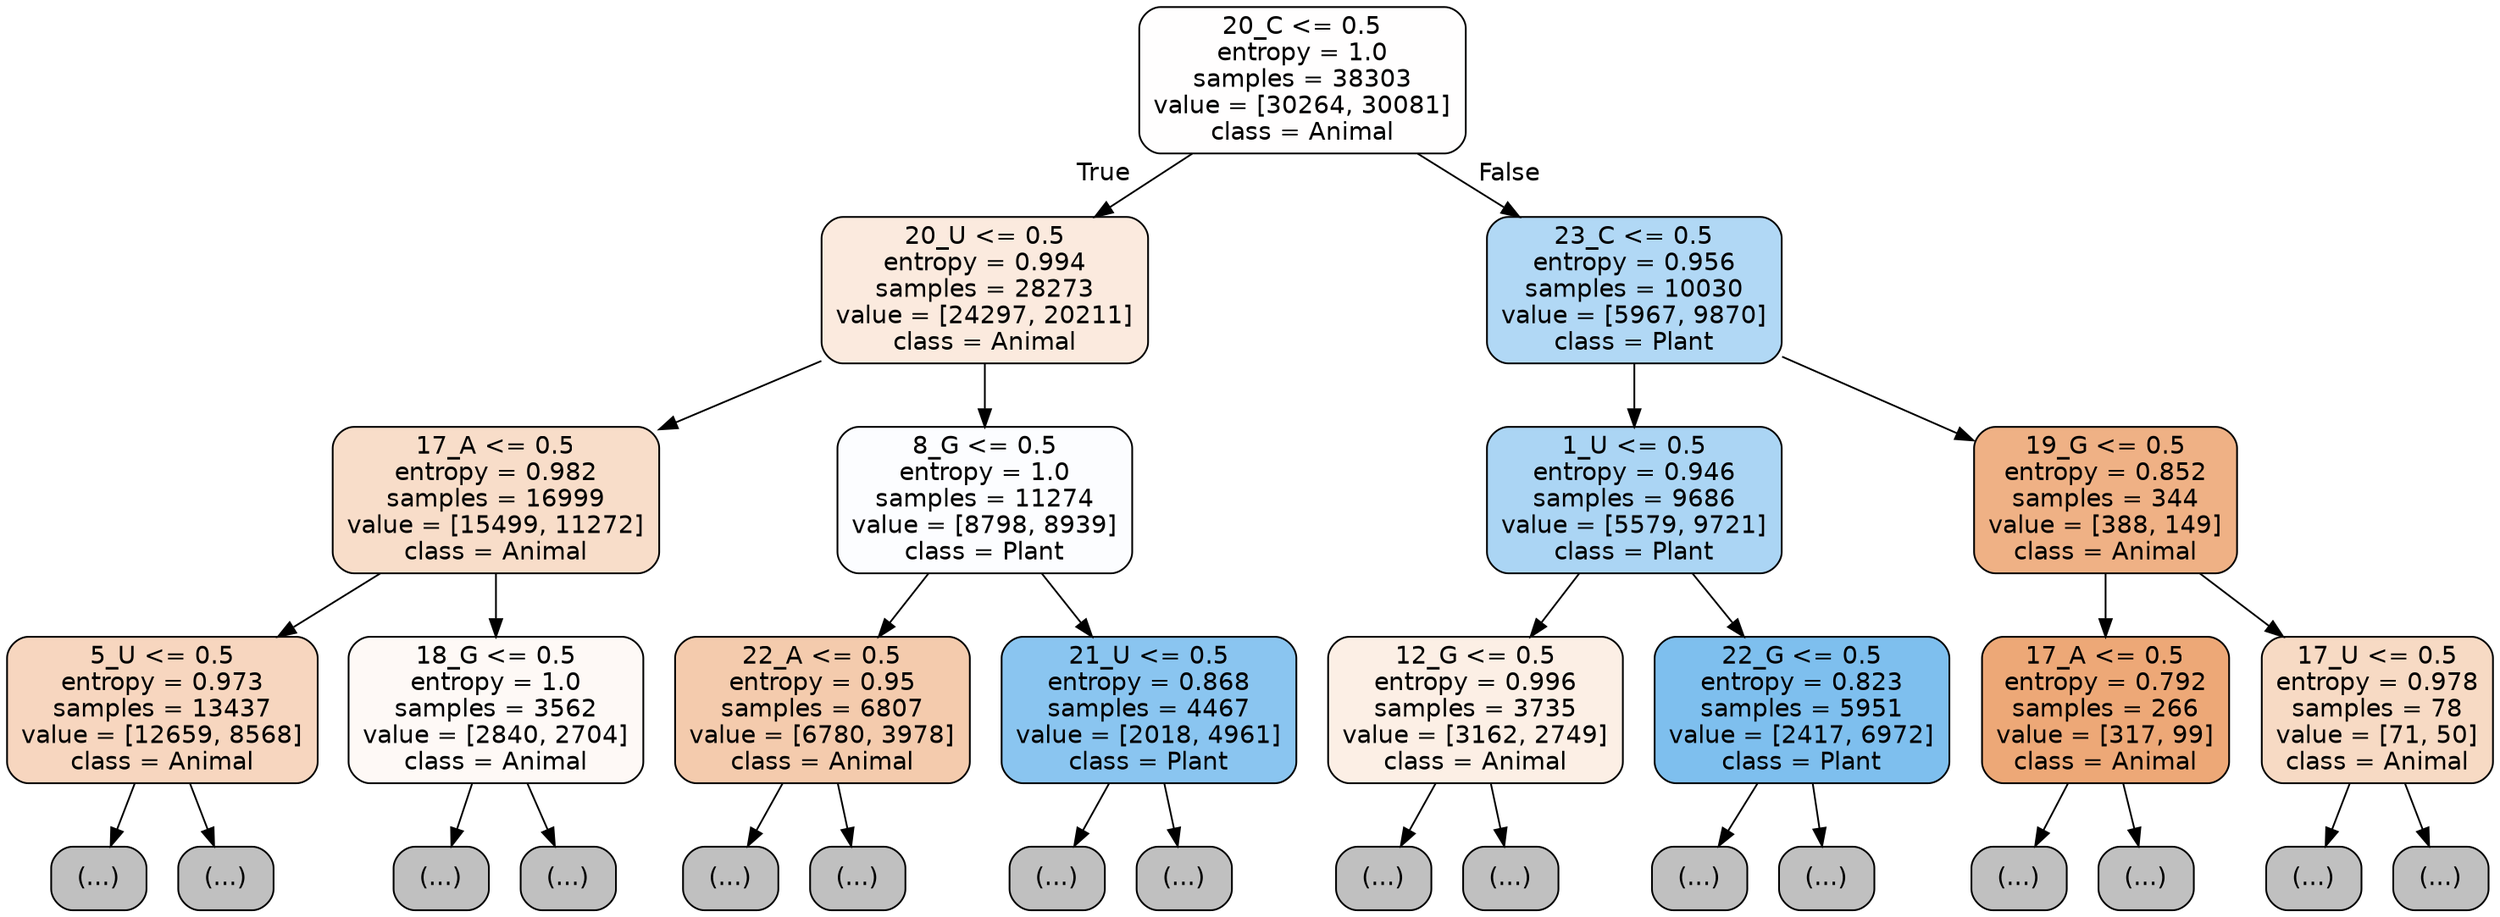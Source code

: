 digraph Tree {
node [shape=box, style="filled, rounded", color="black", fontname="helvetica"] ;
edge [fontname="helvetica"] ;
0 [label="20_C <= 0.5\nentropy = 1.0\nsamples = 38303\nvalue = [30264, 30081]\nclass = Animal", fillcolor="#fffefe"] ;
1 [label="20_U <= 0.5\nentropy = 0.994\nsamples = 28273\nvalue = [24297, 20211]\nclass = Animal", fillcolor="#fbeade"] ;
0 -> 1 [labeldistance=2.5, labelangle=45, headlabel="True"] ;
2 [label="17_A <= 0.5\nentropy = 0.982\nsamples = 16999\nvalue = [15499, 11272]\nclass = Animal", fillcolor="#f8ddc9"] ;
1 -> 2 ;
3 [label="5_U <= 0.5\nentropy = 0.973\nsamples = 13437\nvalue = [12659, 8568]\nclass = Animal", fillcolor="#f7d6bf"] ;
2 -> 3 ;
4 [label="(...)", fillcolor="#C0C0C0"] ;
3 -> 4 ;
4927 [label="(...)", fillcolor="#C0C0C0"] ;
3 -> 4927 ;
6672 [label="18_G <= 0.5\nentropy = 1.0\nsamples = 3562\nvalue = [2840, 2704]\nclass = Animal", fillcolor="#fef9f6"] ;
2 -> 6672 ;
6673 [label="(...)", fillcolor="#C0C0C0"] ;
6672 -> 6673 ;
8046 [label="(...)", fillcolor="#C0C0C0"] ;
6672 -> 8046 ;
8603 [label="8_G <= 0.5\nentropy = 1.0\nsamples = 11274\nvalue = [8798, 8939]\nclass = Plant", fillcolor="#fcfdff"] ;
1 -> 8603 ;
8604 [label="22_A <= 0.5\nentropy = 0.95\nsamples = 6807\nvalue = [6780, 3978]\nclass = Animal", fillcolor="#f4cbad"] ;
8603 -> 8604 ;
8605 [label="(...)", fillcolor="#C0C0C0"] ;
8604 -> 8605 ;
11550 [label="(...)", fillcolor="#C0C0C0"] ;
8604 -> 11550 ;
11881 [label="21_U <= 0.5\nentropy = 0.868\nsamples = 4467\nvalue = [2018, 4961]\nclass = Plant", fillcolor="#8ac5f0"] ;
8603 -> 11881 ;
11882 [label="(...)", fillcolor="#C0C0C0"] ;
11881 -> 11882 ;
12799 [label="(...)", fillcolor="#C0C0C0"] ;
11881 -> 12799 ;
13058 [label="23_C <= 0.5\nentropy = 0.956\nsamples = 10030\nvalue = [5967, 9870]\nclass = Plant", fillcolor="#b1d8f5"] ;
0 -> 13058 [labeldistance=2.5, labelangle=-45, headlabel="False"] ;
13059 [label="1_U <= 0.5\nentropy = 0.946\nsamples = 9686\nvalue = [5579, 9721]\nclass = Plant", fillcolor="#abd5f4"] ;
13058 -> 13059 ;
13060 [label="12_G <= 0.5\nentropy = 0.996\nsamples = 3735\nvalue = [3162, 2749]\nclass = Animal", fillcolor="#fcefe5"] ;
13059 -> 13060 ;
13061 [label="(...)", fillcolor="#C0C0C0"] ;
13060 -> 13061 ;
14666 [label="(...)", fillcolor="#C0C0C0"] ;
13060 -> 14666 ;
15169 [label="22_G <= 0.5\nentropy = 0.823\nsamples = 5951\nvalue = [2417, 6972]\nclass = Plant", fillcolor="#7ebfee"] ;
13059 -> 15169 ;
15170 [label="(...)", fillcolor="#C0C0C0"] ;
15169 -> 15170 ;
16567 [label="(...)", fillcolor="#C0C0C0"] ;
15169 -> 16567 ;
16800 [label="19_G <= 0.5\nentropy = 0.852\nsamples = 344\nvalue = [388, 149]\nclass = Animal", fillcolor="#efb185"] ;
13058 -> 16800 ;
16801 [label="17_A <= 0.5\nentropy = 0.792\nsamples = 266\nvalue = [317, 99]\nclass = Animal", fillcolor="#eda877"] ;
16800 -> 16801 ;
16802 [label="(...)", fillcolor="#C0C0C0"] ;
16801 -> 16802 ;
16903 [label="(...)", fillcolor="#C0C0C0"] ;
16801 -> 16903 ;
16930 [label="17_U <= 0.5\nentropy = 0.978\nsamples = 78\nvalue = [71, 50]\nclass = Animal", fillcolor="#f7dac4"] ;
16800 -> 16930 ;
16931 [label="(...)", fillcolor="#C0C0C0"] ;
16930 -> 16931 ;
16944 [label="(...)", fillcolor="#C0C0C0"] ;
16930 -> 16944 ;
}